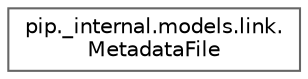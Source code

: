 digraph "Graphical Class Hierarchy"
{
 // LATEX_PDF_SIZE
  bgcolor="transparent";
  edge [fontname=Helvetica,fontsize=10,labelfontname=Helvetica,labelfontsize=10];
  node [fontname=Helvetica,fontsize=10,shape=box,height=0.2,width=0.4];
  rankdir="LR";
  Node0 [id="Node000000",label="pip._internal.models.link.\lMetadataFile",height=0.2,width=0.4,color="grey40", fillcolor="white", style="filled",URL="$da/dc8/classpip_1_1__internal_1_1models_1_1link_1_1MetadataFile.html",tooltip=" "];
}
